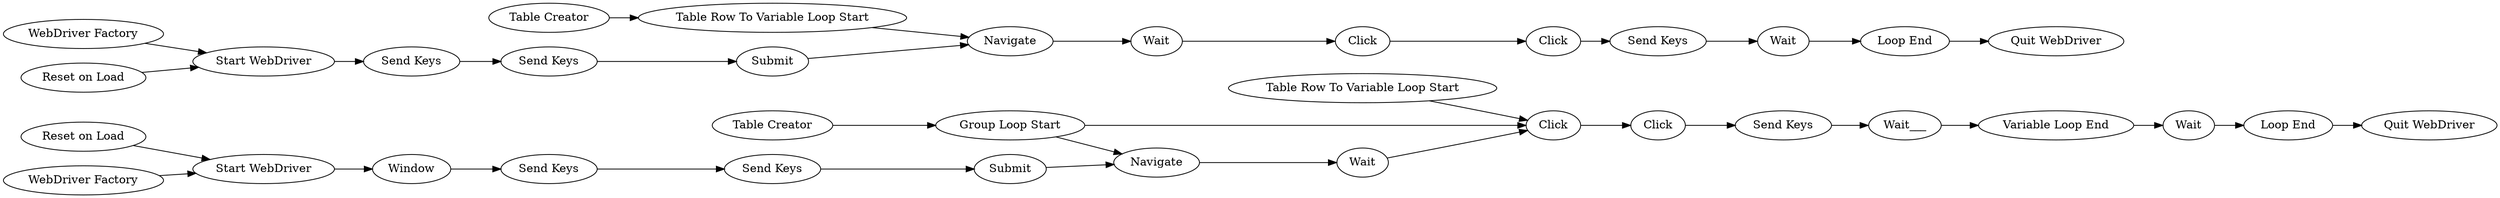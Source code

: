 digraph {
	"5771711974978730966_724" [label=Window]
	"-3561632812198131078_719" [label=Wait___]
	"5771711974978730966_699" [label=Click]
	"5771711974978730966_636" [label=Navigate]
	"5771711974978730966_717" [label=Wait]
	"5771711974978730966_690" [label="WebDriver Factory"]
	"-3561632812198131078_717" [label="Variable Loop End"]
	"5771711974978730966_701" [label="Table Creator"]
	"5211894735269319992_632" [label="Send Keys"]
	"-3561632812198131078_711" [label=Click]
	"5771711974978730966_653" [label="Reset on Load"]
	"5771711974978730966_709" [label="Reset on Load"]
	"5771711974978730966_692" [label="Table Row To Variable Loop Start"]
	"5771711974978730966_667" [label="Send Keys"]
	"-3561632812198131078_704" [label="Table Row To Variable Loop Start"]
	"5771711974978730966_691" [label="Start WebDriver"]
	"5771711974978730966_650" [label="Quit WebDriver"]
	"5771711974978730966_694" [label="Loop End"]
	"5771711974978730966_720" [label=Navigate]
	"5771711974978730966_644" [label=Wait]
	"5771711974978730966_719" [label="Table Creator"]
	"-2041650920853104345_635" [label=Submit]
	"-3561632812198131078_712" [label=Click]
	"-2041650920853104345_634" [label="Send Keys"]
	"-2041650920853104345_632" [label="Send Keys"]
	"5771711974978730966_713" [label="Start WebDriver"]
	"5771711974978730966_705" [label="Group Loop Start"]
	"5771711974978730966_706" [label="Quit WebDriver"]
	"5771711974978730966_700" [label=Wait]
	"5771711974978730966_707" [label="Loop End"]
	"5771711974978730966_710" [label=Wait]
	"5771711974978730966_698" [label=Click]
	"5211894735269319992_634" [label="Send Keys"]
	"5771711974978730966_714" [label="WebDriver Factory"]
	"-3561632812198131078_716" [label="Send Keys"]
	"5211894735269319992_635" [label=Submit]
	"5771711974978730966_636" -> "5771711974978730966_700"
	"5771711974978730966_714" -> "5771711974978730966_713"
	"5211894735269319992_634" -> "5211894735269319992_635"
	"5771711974978730966_720" -> "5771711974978730966_717"
	"-2041650920853104345_634" -> "-2041650920853104345_635"
	"5771711974978730966_667" -> "5771711974978730966_644"
	"-3561632812198131078_712" -> "-3561632812198131078_716"
	"5771711974978730966_692" -> "5771711974978730966_636"
	"5771711974978730966_710" -> "5771711974978730966_707"
	"5771711974978730966_709" -> "5771711974978730966_713"
	"-3561632812198131078_716" -> "-3561632812198131078_719"
	"-2041650920853104345_632" -> "-2041650920853104345_634"
	"5771711974978730966_644" -> "5771711974978730966_694"
	"5771711974978730966_705" -> "-3561632812198131078_711"
	"5771711974978730966_713" -> "5771711974978730966_724"
	"5771711974978730966_698" -> "5771711974978730966_667"
	"-3561632812198131078_711" -> "-3561632812198131078_712"
	"5771711974978730966_717" -> "-3561632812198131078_711"
	"5771711974978730966_694" -> "5771711974978730966_650"
	"5211894735269319992_632" -> "5211894735269319992_634"
	"-3561632812198131078_717" -> "5771711974978730966_710"
	"5771711974978730966_707" -> "5771711974978730966_706"
	"5211894735269319992_635" -> "5771711974978730966_720"
	"5771711974978730966_701" -> "5771711974978730966_692"
	"5771711974978730966_724" -> "5211894735269319992_632"
	"5771711974978730966_700" -> "5771711974978730966_699"
	"-3561632812198131078_719" -> "-3561632812198131078_717"
	"5771711974978730966_653" -> "5771711974978730966_691"
	"-3561632812198131078_704" -> "-3561632812198131078_711"
	"5771711974978730966_719" -> "5771711974978730966_705"
	"5771711974978730966_690" -> "5771711974978730966_691"
	"5771711974978730966_699" -> "5771711974978730966_698"
	"-2041650920853104345_635" -> "5771711974978730966_636"
	"5771711974978730966_705" -> "5771711974978730966_720"
	"5771711974978730966_691" -> "-2041650920853104345_632"
	rankdir=LR
}
